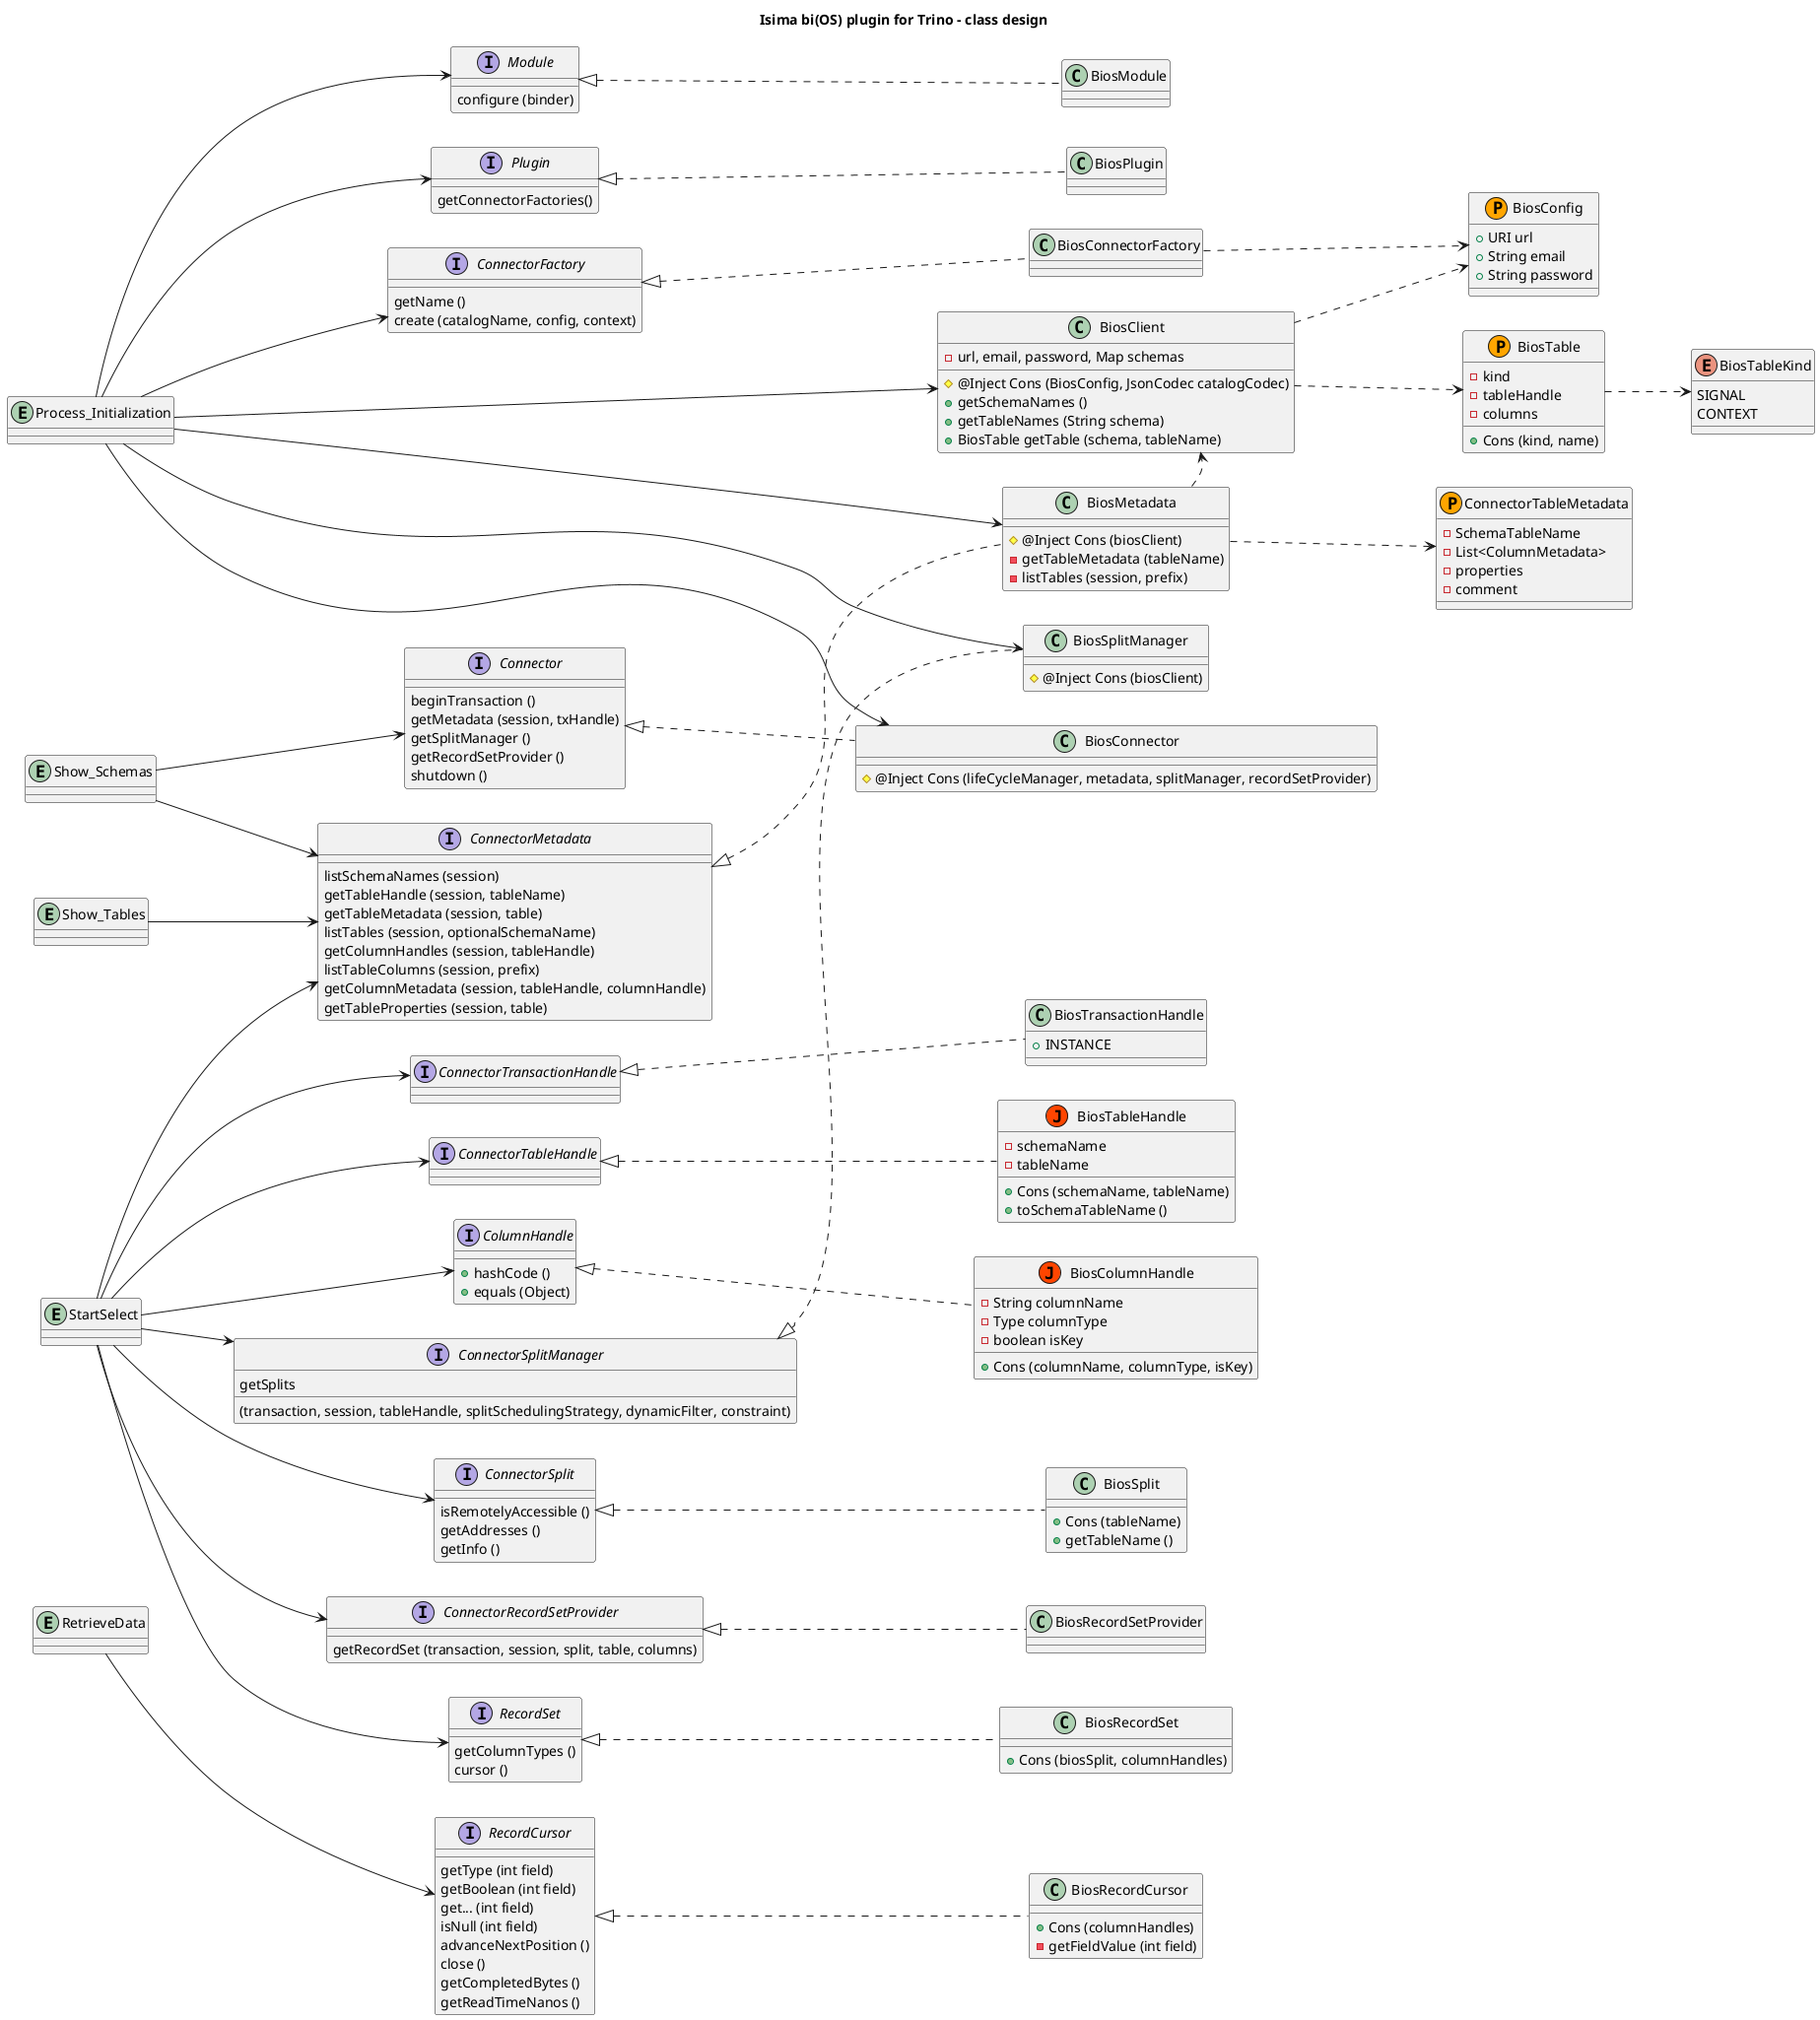 @startuml trino-bios-design
title Isima bi(OS) plugin for Trino - class design

left to right direction
' top to bottom direction

class BiosConfig << (P, orange) >> {
    + URI url
    + String email
    + String password
}

class BiosClient {
    # @Inject Cons (BiosConfig, JsonCodec catalogCodec)
    - url, email, password, Map schemas
    + getSchemaNames ()
    + getTableNames (String schema)
    + BiosTable getTable (schema, tableName)
}

interface ColumnHandle {
    + hashCode ()
    + equals (Object)
}

class BiosColumnHandle << (J, orangeRed) >> implements ColumnHandle {
    + Cons (columnName, columnType, isKey)
    - String columnName
    - Type columnType
    - boolean isKey
}

interface Connector {
    beginTransaction ()
    getMetadata (session, txHandle)
    getSplitManager ()
    getRecordSetProvider ()
    shutdown ()
}

class BiosConnector implements Connector {
    # @Inject Cons (lifeCycleManager, metadata, splitManager, recordSetProvider)
}

interface ConnectorFactory {
    getName ()
    create (catalogName, config, context)
}

class BiosConnectorFactory implements ConnectorFactory {
}

interface ConnectorMetadata {
    listSchemaNames (session)
    getTableHandle (session, tableName)
    getTableMetadata (session, table)
    listTables (session, optionalSchemaName)
    getColumnHandles (session, tableHandle)
    listTableColumns (session, prefix)
    getColumnMetadata (session, tableHandle, columnHandle)
    getTableProperties (session, table)
}

class BiosMetadata implements ConnectorMetadata{
    # @Inject Cons (biosClient)
    - getTableMetadata (tableName)
    - listTables (session, prefix)
}

interface Module {
  configure (binder)
}

class BiosModule implements Module {
}

interface Plugin {
    getConnectorFactories()
}

class BiosPlugin implements Plugin {
}

interface RecordCursor {
    getType (int field)
    getBoolean (int field)
    get... (int field)
    isNull (int field)
    advanceNextPosition ()
    close ()
    getCompletedBytes ()
    getReadTimeNanos ()
}

class BiosRecordCursor implements RecordCursor {
    + Cons (columnHandles)
    - getFieldValue (int field)
}

interface RecordSet {
    getColumnTypes ()
    cursor ()
}

class BiosRecordSet implements RecordSet {
    + Cons (biosSplit, columnHandles)
}

interface ConnectorRecordSetProvider {
    getRecordSet (transaction, session, split, table, columns)
}

class BiosRecordSetProvider implements ConnectorRecordSetProvider {
}

interface ConnectorSplit {
    isRemotelyAccessible ()
    getAddresses ()
    getInfo ()
}

class BiosSplit implements ConnectorSplit {
    + Cons (tableName)
    + getTableName ()
}

interface ConnectorSplitManager {
    getSplits
    (transaction, session, tableHandle, splitSchedulingStrategy, dynamicFilter, constraint)
}

'ConnectorSplitManager::getSplits --> BiosSplit

class BiosSplitManager implements ConnectorSplitManager {
    # @Inject Cons (biosClient)
}

enum BiosTableKind {
    SIGNAL
    CONTEXT
}

class BiosTable << (P, orange) >> {
    + Cons (kind, name)
    - kind
    - tableHandle
    - columns
}

class BiosTableHandle << (J, orangeRed) >> implements ConnectorTableHandle {
    + Cons (schemaName, tableName)
    - schemaName
    - tableName
    + toSchemaTableName ()
}

class BiosTransactionHandle implements ConnectorTransactionHandle {
    + INSTANCE
}

class ConnectorTableMetadata << (P, orange) >> {
    - SchemaTableName
    - List<ColumnMetadata>
    - properties
    - comment
}


entity Process_Initialization
Process_Initialization --> Module
Process_Initialization --> Plugin
Process_Initialization --> ConnectorFactory
Process_Initialization --> BiosClient
Process_Initialization --> BiosMetadata
Process_Initialization --> BiosSplitManager
Process_Initialization --> BiosConnector
BiosConnectorFactory ..> BiosConfig
BiosClient ..> BiosConfig

entity Show_Schemas
Show_Schemas --> Connector
Show_Schemas --> ConnectorMetadata
BiosMetadata ..> BiosClient
BiosClient ..> BiosTable
BiosTable ..> BiosTableKind

entity Show_Tables
Show_Tables --> ConnectorMetadata

entity StartSelect
StartSelect --> ConnectorMetadata
StartSelect --> ConnectorTransactionHandle
StartSelect --> ConnectorTableHandle
StartSelect --> ColumnHandle
StartSelect --> ConnectorSplitManager
StartSelect --> ConnectorSplit
StartSelect --> ConnectorRecordSetProvider
StartSelect --> RecordSet
BiosMetadata ..> ConnectorTableMetadata

entity RetrieveData
RetrieveData --> RecordCursor


Process_Initialization .[hidden]> Show_Schemas
Show_Schemas .[hidden]> Show_Tables
Show_Tables .[hidden]> StartSelect
StartSelect .[hidden]> RetrieveData

BiosModule .[hidden]> BiosPlugin
BiosPlugin .[hidden]> BiosConnectorFactory
BiosConnectorFactory .[hidden]> BiosClient

BiosClient .[hidden]> BiosMetadata
BiosMetadata .[hidden]> BiosSplitManager
BiosSplitManager .[hidden]> BiosConnector


ConnectorMetadata .[hidden]> ConnectorTransactionHandle
ConnectorTransactionHandle .[hidden]> ConnectorTableHandle
ConnectorTableHandle .[hidden]> ColumnHandle
ColumnHandle .[hidden]> ConnectorSplitManager
ConnectorSplitManager .[hidden]> ConnectorSplit
ConnectorSplit .[hidden]> ConnectorRecordSetProvider
ConnectorRecordSetProvider .[hidden]> RecordSet



newpage
title Legend

interface Interface1 {
    + function1() - implemented by Bios class
}

class Class implements Interface1 {
    + Cons () - Constructor
    - privateVariable
    + publicVariable
    - privateFunction()
    + publicFunction()
}

class POJO << (P, orange) >> {
    + Cons () - Constructor
    - gettable member
    + gettable and settable member
}

class JsonPOJO << (J, orangeRed) >> {
    + Cons () - Constructor
    - gettable member
    + gettable and settable member
}

@enduml
